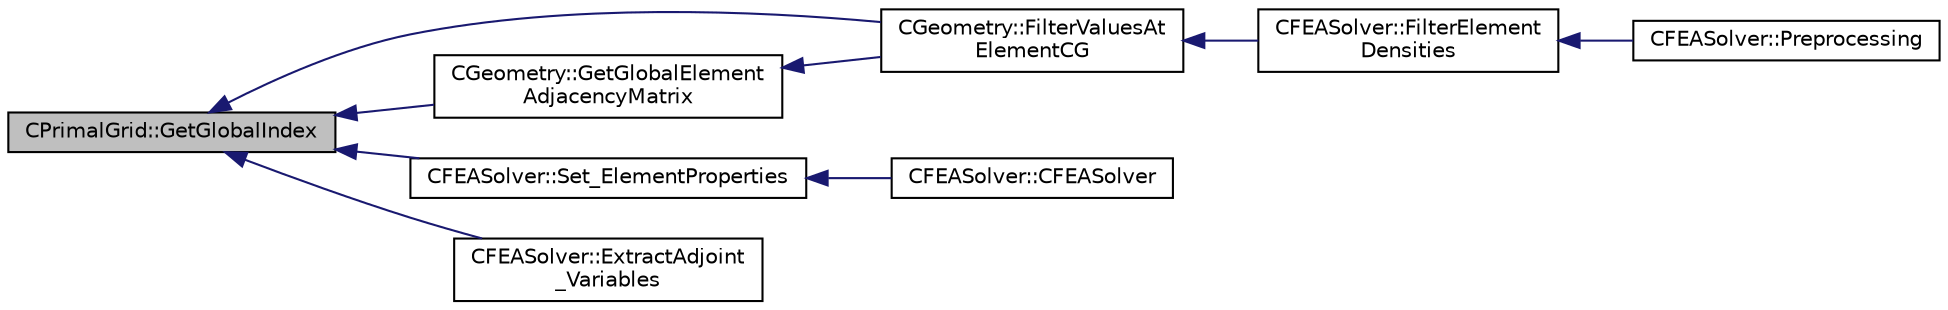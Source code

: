 digraph "CPrimalGrid::GetGlobalIndex"
{
  edge [fontname="Helvetica",fontsize="10",labelfontname="Helvetica",labelfontsize="10"];
  node [fontname="Helvetica",fontsize="10",shape=record];
  rankdir="LR";
  Node74 [label="CPrimalGrid::GetGlobalIndex",height=0.2,width=0.4,color="black", fillcolor="grey75", style="filled", fontcolor="black"];
  Node74 -> Node75 [dir="back",color="midnightblue",fontsize="10",style="solid",fontname="Helvetica"];
  Node75 [label="CGeometry::FilterValuesAt\lElementCG",height=0.2,width=0.4,color="black", fillcolor="white", style="filled",URL="$class_c_geometry.html#a02e1d354b9cd4b52304db5f01b65e8cd",tooltip="Filter values given at the element CG by performing a weighted average over a radial neighbourhood..."];
  Node75 -> Node76 [dir="back",color="midnightblue",fontsize="10",style="solid",fontname="Helvetica"];
  Node76 [label="CFEASolver::FilterElement\lDensities",height=0.2,width=0.4,color="black", fillcolor="white", style="filled",URL="$class_c_f_e_a_solver.html#a70b05ab2f9575ac11448cf1f52ebcc9e",tooltip="Filter the density field for topology optimization applications. "];
  Node76 -> Node77 [dir="back",color="midnightblue",fontsize="10",style="solid",fontname="Helvetica"];
  Node77 [label="CFEASolver::Preprocessing",height=0.2,width=0.4,color="black", fillcolor="white", style="filled",URL="$class_c_f_e_a_solver.html#a2171424e52ccd32f17bcbd4972b1fe15",tooltip="Set residuals to zero. "];
  Node74 -> Node78 [dir="back",color="midnightblue",fontsize="10",style="solid",fontname="Helvetica"];
  Node78 [label="CGeometry::GetGlobalElement\lAdjacencyMatrix",height=0.2,width=0.4,color="black", fillcolor="white", style="filled",URL="$class_c_geometry.html#a65e8021c9f7ecf79323ce9b88ab82e55",tooltip="Build the global (entire mesh!) adjacency matrix for the elements in compressed format. Used by FilterValuesAtElementCG to search for geometrically close neighbours. "];
  Node78 -> Node75 [dir="back",color="midnightblue",fontsize="10",style="solid",fontname="Helvetica"];
  Node74 -> Node79 [dir="back",color="midnightblue",fontsize="10",style="solid",fontname="Helvetica"];
  Node79 [label="CFEASolver::Set_ElementProperties",height=0.2,width=0.4,color="black", fillcolor="white", style="filled",URL="$class_c_f_e_a_solver.html#a30646a552a50f0361d80ba99149eeff1",tooltip="Set container of element properties. "];
  Node79 -> Node80 [dir="back",color="midnightblue",fontsize="10",style="solid",fontname="Helvetica"];
  Node80 [label="CFEASolver::CFEASolver",height=0.2,width=0.4,color="black", fillcolor="white", style="filled",URL="$class_c_f_e_a_solver.html#a1d4c7d17d9c7143d3079fc78fae1599d"];
  Node74 -> Node81 [dir="back",color="midnightblue",fontsize="10",style="solid",fontname="Helvetica"];
  Node81 [label="CFEASolver::ExtractAdjoint\l_Variables",height=0.2,width=0.4,color="black", fillcolor="white", style="filled",URL="$class_c_f_e_a_solver.html#a6dcdd292eefa3b65d98bfa524f56a274",tooltip="A virtual member. "];
}

